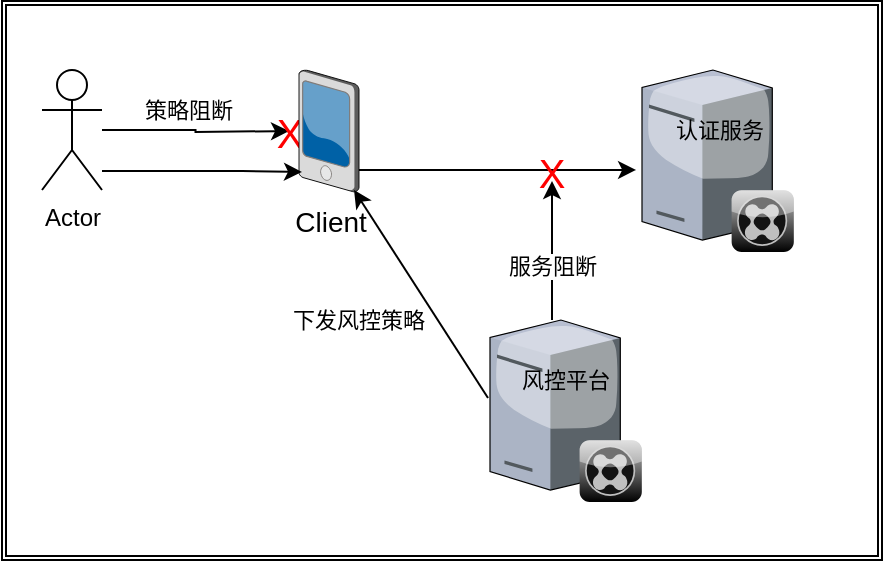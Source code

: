 <mxfile version="14.7.0" type="github">
  <diagram name="Page-1" id="e3a06f82-3646-2815-327d-82caf3d4e204">
    <mxGraphModel dx="946" dy="542" grid="1" gridSize="10" guides="1" tooltips="1" connect="1" arrows="1" fold="1" page="1" pageScale="1.5" pageWidth="1169" pageHeight="826" background="none" math="0" shadow="0">
      <root>
        <mxCell id="0" style=";html=1;" />
        <mxCell id="1" style=";html=1;" parent="0" />
        <mxCell id="tKEfwbFhdCULU2XF3h3x-25" value="" style="shape=ext;double=1;rounded=0;whiteSpace=wrap;html=1;labelBackgroundColor=#ffffff;fontSize=11;fontColor=#000000;fillColor=none;" vertex="1" parent="1">
          <mxGeometry x="440" y="320.5" width="440" height="279.5" as="geometry" />
        </mxCell>
        <mxCell id="6a7d8f32e03d9370-14" value="" style="verticalLabelPosition=bottom;aspect=fixed;html=1;verticalAlign=top;strokeColor=none;shape=mxgraph.citrix.xenclient_synchronizer;fillColor=#CCCCCC;gradientColor=#000000;gradientDirection=south;fontSize=14;" parent="1" vertex="1">
          <mxGeometry x="684.0" y="480" width="76" height="91" as="geometry" />
        </mxCell>
        <mxCell id="tKEfwbFhdCULU2XF3h3x-2" style="edgeStyle=orthogonalEdgeStyle;rounded=0;orthogonalLoop=1;jettySize=auto;html=1;" edge="1" parent="1" source="tKEfwbFhdCULU2XF3h3x-1">
          <mxGeometry relative="1" as="geometry">
            <mxPoint x="583.5" y="385.5" as="targetPoint" />
          </mxGeometry>
        </mxCell>
        <mxCell id="tKEfwbFhdCULU2XF3h3x-6" value="策略阻断" style="edgeLabel;html=1;align=center;verticalAlign=middle;resizable=0;points=[];fontSize=11;fontColor=#000000;" vertex="1" connectable="0" parent="tKEfwbFhdCULU2XF3h3x-2">
          <mxGeometry x="-0.167" y="4" relative="1" as="geometry">
            <mxPoint x="3" y="-6" as="offset" />
          </mxGeometry>
        </mxCell>
        <mxCell id="tKEfwbFhdCULU2XF3h3x-1" value="Actor" style="shape=umlActor;verticalLabelPosition=bottom;verticalAlign=top;html=1;outlineConnect=0;" vertex="1" parent="1">
          <mxGeometry x="460" y="355" width="30" height="60" as="geometry" />
        </mxCell>
        <mxCell id="tKEfwbFhdCULU2XF3h3x-3" value="X" style="text;html=1;strokeColor=none;fillColor=none;align=center;verticalAlign=middle;whiteSpace=wrap;rounded=0;fontColor=#FF0000;fontSize=20;" vertex="1" parent="1">
          <mxGeometry x="578.5" y="381" width="10" height="10" as="geometry" />
        </mxCell>
        <mxCell id="tKEfwbFhdCULU2XF3h3x-23" style="edgeStyle=orthogonalEdgeStyle;rounded=0;orthogonalLoop=1;jettySize=auto;html=1;entryX=0.5;entryY=1;entryDx=0;entryDy=0;fontSize=11;fontColor=#000000;" edge="1" parent="1" target="tKEfwbFhdCULU2XF3h3x-22">
          <mxGeometry relative="1" as="geometry">
            <mxPoint x="715" y="480" as="sourcePoint" />
            <Array as="points">
              <mxPoint x="715" y="480" />
              <mxPoint x="715" y="480" />
            </Array>
          </mxGeometry>
        </mxCell>
        <mxCell id="tKEfwbFhdCULU2XF3h3x-24" value="服务阻断" style="edgeLabel;html=1;align=center;verticalAlign=middle;resizable=0;points=[];fontSize=11;fontColor=#000000;" vertex="1" connectable="0" parent="tKEfwbFhdCULU2XF3h3x-23">
          <mxGeometry x="-0.223" relative="1" as="geometry">
            <mxPoint as="offset" />
          </mxGeometry>
        </mxCell>
        <mxCell id="tKEfwbFhdCULU2XF3h3x-4" value="&lt;font style=&quot;font-size: 11px&quot;&gt;风控平台&lt;/font&gt;" style="text;html=1;strokeColor=none;fillColor=none;align=center;verticalAlign=middle;whiteSpace=wrap;rounded=0;fontSize=11;" vertex="1" parent="1">
          <mxGeometry x="697" y="500" width="50" height="20" as="geometry" />
        </mxCell>
        <mxCell id="tKEfwbFhdCULU2XF3h3x-18" style="edgeStyle=orthogonalEdgeStyle;rounded=0;orthogonalLoop=1;jettySize=auto;html=1;entryX=-0.039;entryY=0.549;entryDx=0;entryDy=0;entryPerimeter=0;fontSize=11;fontColor=#000000;" edge="1" parent="1" source="tKEfwbFhdCULU2XF3h3x-7" target="tKEfwbFhdCULU2XF3h3x-13">
          <mxGeometry relative="1" as="geometry">
            <Array as="points">
              <mxPoint x="650" y="405" />
              <mxPoint x="650" y="405" />
            </Array>
          </mxGeometry>
        </mxCell>
        <mxCell id="tKEfwbFhdCULU2XF3h3x-7" value="Client" style="verticalLabelPosition=bottom;aspect=fixed;html=1;verticalAlign=top;strokeColor=none;shape=mxgraph.citrix.pda;fillColor=#66B2FF;gradientColor=#0066CC;fontSize=14;" vertex="1" parent="1">
          <mxGeometry x="588.5" y="355" width="30" height="61" as="geometry" />
        </mxCell>
        <mxCell id="tKEfwbFhdCULU2XF3h3x-13" value="" style="verticalLabelPosition=bottom;aspect=fixed;html=1;verticalAlign=top;strokeColor=none;shape=mxgraph.citrix.xenclient_synchronizer;fillColor=#CCCCCC;gradientColor=#000000;gradientDirection=south;fontSize=14;" vertex="1" parent="1">
          <mxGeometry x="760.0" y="355" width="76" height="91" as="geometry" />
        </mxCell>
        <mxCell id="tKEfwbFhdCULU2XF3h3x-14" value="&lt;font style=&quot;font-size: 11px&quot;&gt;认证服务&lt;/font&gt;" style="text;html=1;strokeColor=none;fillColor=none;align=center;verticalAlign=middle;whiteSpace=wrap;rounded=0;fontSize=11;" vertex="1" parent="1">
          <mxGeometry x="774" y="375" width="50" height="20" as="geometry" />
        </mxCell>
        <mxCell id="tKEfwbFhdCULU2XF3h3x-15" style="edgeStyle=orthogonalEdgeStyle;rounded=0;orthogonalLoop=1;jettySize=auto;html=1;" edge="1" parent="1">
          <mxGeometry relative="1" as="geometry">
            <mxPoint x="490" y="405.5" as="sourcePoint" />
            <mxPoint x="590" y="406" as="targetPoint" />
            <Array as="points">
              <mxPoint x="560" y="406" />
            </Array>
          </mxGeometry>
        </mxCell>
        <mxCell id="tKEfwbFhdCULU2XF3h3x-20" value="" style="endArrow=classic;html=1;fontSize=11;fontColor=#000000;exitX=-0.013;exitY=0.429;exitDx=0;exitDy=0;exitPerimeter=0;entryX=0.917;entryY=0.984;entryDx=0;entryDy=0;entryPerimeter=0;" edge="1" parent="1" source="6a7d8f32e03d9370-14" target="tKEfwbFhdCULU2XF3h3x-7">
          <mxGeometry width="50" height="50" relative="1" as="geometry">
            <mxPoint x="630" y="530" as="sourcePoint" />
            <mxPoint x="680" y="480" as="targetPoint" />
          </mxGeometry>
        </mxCell>
        <mxCell id="tKEfwbFhdCULU2XF3h3x-21" value="下发风控策略" style="edgeLabel;html=1;align=center;verticalAlign=middle;resizable=0;points=[];fontSize=11;fontColor=#000000;" vertex="1" connectable="0" parent="tKEfwbFhdCULU2XF3h3x-20">
          <mxGeometry x="0.041" relative="1" as="geometry">
            <mxPoint x="-30" y="15" as="offset" />
          </mxGeometry>
        </mxCell>
        <mxCell id="tKEfwbFhdCULU2XF3h3x-22" value="X" style="text;html=1;strokeColor=none;fillColor=none;align=center;verticalAlign=middle;whiteSpace=wrap;rounded=0;fontColor=#FF0000;fontSize=20;" vertex="1" parent="1">
          <mxGeometry x="710" y="400.5" width="10" height="10" as="geometry" />
        </mxCell>
      </root>
    </mxGraphModel>
  </diagram>
</mxfile>
